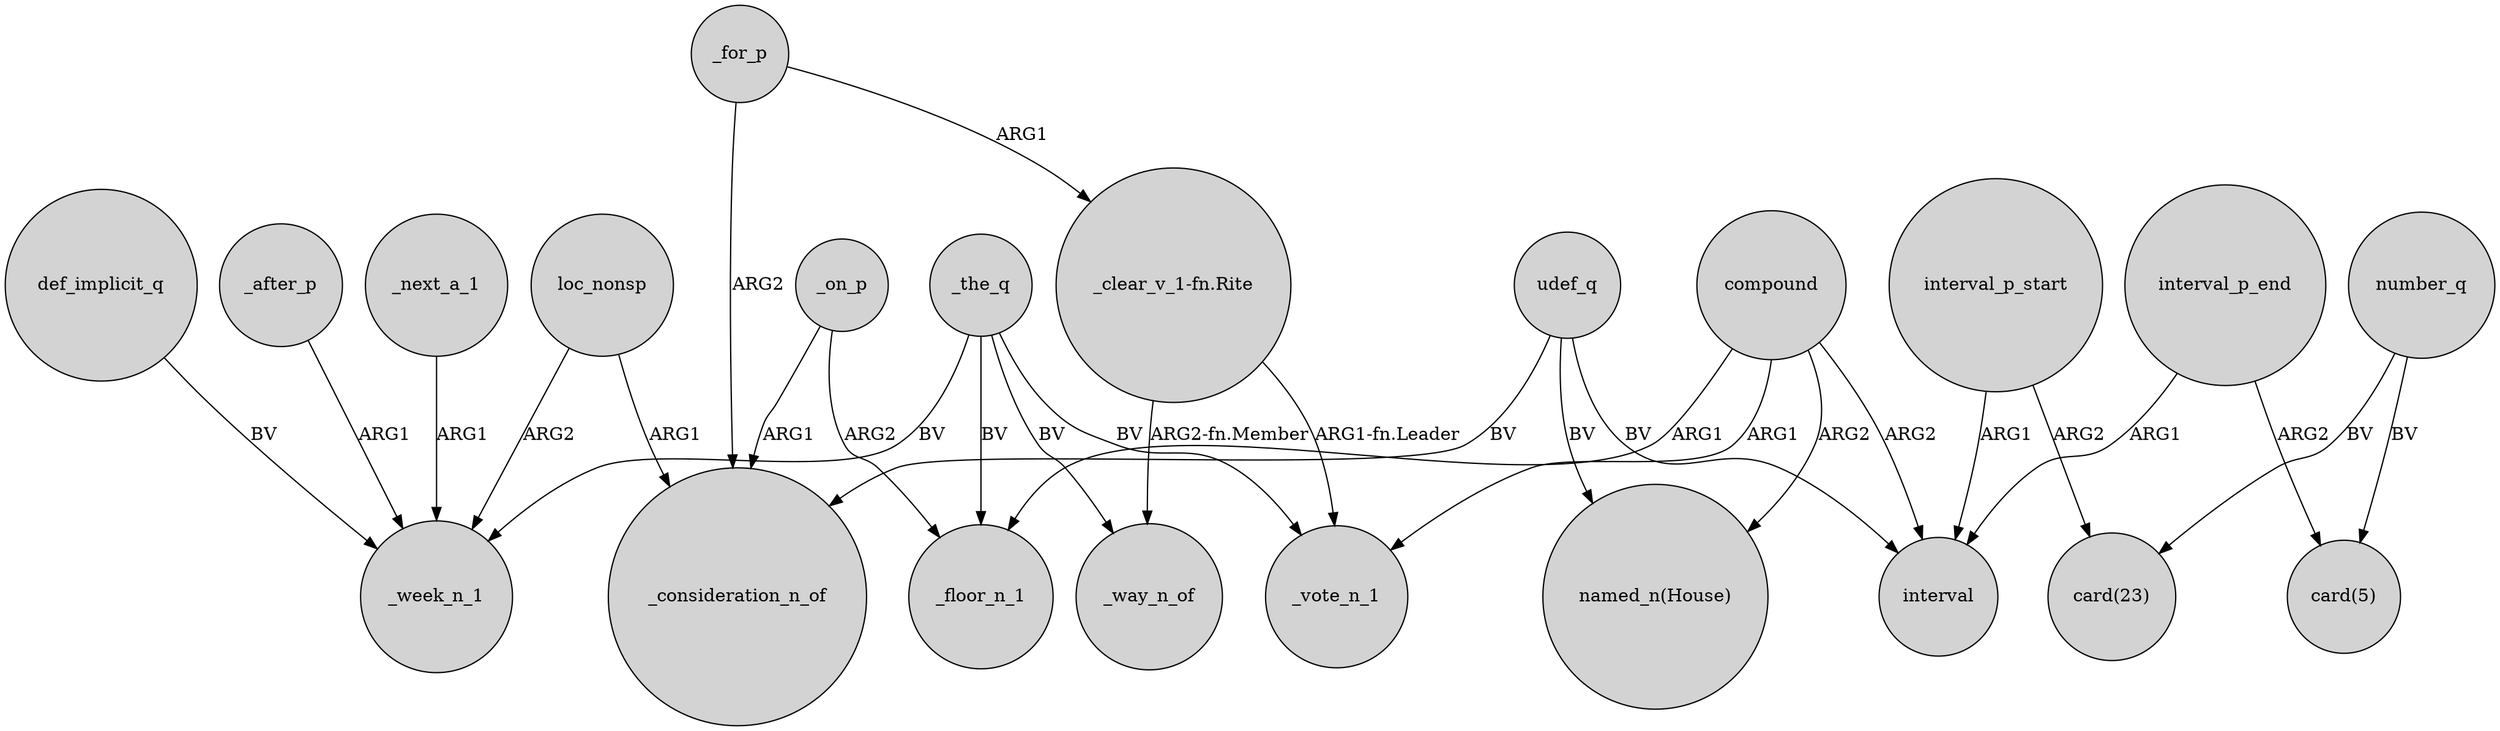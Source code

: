 digraph {
	node [shape=circle style=filled]
	_the_q -> _week_n_1 [label=BV]
	_for_p -> "_clear_v_1-fn.Rite" [label=ARG1]
	_for_p -> _consideration_n_of [label=ARG2]
	_on_p -> _floor_n_1 [label=ARG2]
	number_q -> "card(23)" [label=BV]
	udef_q -> interval [label=BV]
	"_clear_v_1-fn.Rite" -> _vote_n_1 [label="ARG1-fn.Leader"]
	number_q -> "card(5)" [label=BV]
	loc_nonsp -> _week_n_1 [label=ARG2]
	interval_p_start -> "card(23)" [label=ARG2]
	compound -> "named_n(House)" [label=ARG2]
	compound -> interval [label=ARG2]
	interval_p_start -> interval [label=ARG1]
	interval_p_end -> "card(5)" [label=ARG2]
	loc_nonsp -> _consideration_n_of [label=ARG1]
	_the_q -> _way_n_of [label=BV]
	"_clear_v_1-fn.Rite" -> _way_n_of [label="ARG2-fn.Member"]
	def_implicit_q -> _week_n_1 [label=BV]
	interval_p_end -> interval [label=ARG1]
	_after_p -> _week_n_1 [label=ARG1]
	_the_q -> _vote_n_1 [label=BV]
	compound -> _floor_n_1 [label=ARG1]
	_next_a_1 -> _week_n_1 [label=ARG1]
	_on_p -> _consideration_n_of [label=ARG1]
	compound -> _vote_n_1 [label=ARG1]
	_the_q -> _floor_n_1 [label=BV]
	udef_q -> _consideration_n_of [label=BV]
	udef_q -> "named_n(House)" [label=BV]
}
